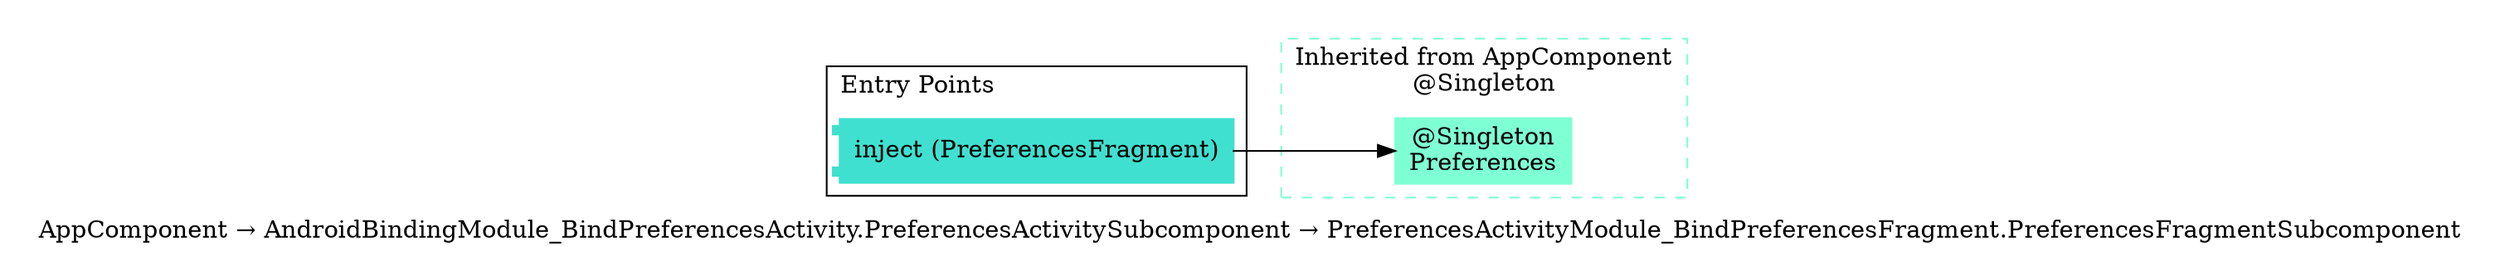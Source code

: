 digraph "org.owntracks.android.injection.components.AppComponent → org.owntracks.android.injection.modules.AndroidBindingModule_BindPreferencesActivity.PreferencesActivitySubcomponent → org.owntracks.android.ui.preferences.PreferencesActivityModule_BindPreferencesFragment.PreferencesFragmentSubcomponent" {
  graph [rankdir="LR", labeljust="l", label="AppComponent → AndroidBindingModule_BindPreferencesActivity.PreferencesActivitySubcomponent → PreferencesActivityModule_BindPreferencesFragment.PreferencesFragmentSubcomponent", pad="0.2", compound="true"]
  node [shape="rectangle", style="filled", color="turquoise"]
  subgraph "cluster_Entry Points" {
    graph [labeljust="l", label="Entry Points"]
    node [shape="component", penwidth="2"]
    "0903c851-0787-4bf2-9bbd-930ef506c337" [label="inject (PreferencesFragment)", color="turquoise", shape="component"]
  }
  subgraph "cluster_Dependency Graph" {
    graph [labeljust="l", label="Dependency Graph"]
  }
  subgraph "cluster_Subcomponents" {
    graph [labeljust="l", shape="folder", label="Subcomponents"]
  }
  subgraph "cluster_AppComponent" {
    graph [labeljust="c", label="Inherited from AppComponent\n@Singleton", style="dashed", href="org.owntracks.android.injection.components.AppComponent.svg", color="aquamarine"]
    "7e8a10bf-b7ed-4a14-b13d-c42a7532f40b" [label="@Singleton\nPreferences", color="aquamarine"]
  }
  "0903c851-0787-4bf2-9bbd-930ef506c337" -> "7e8a10bf-b7ed-4a14-b13d-c42a7532f40b"
}
